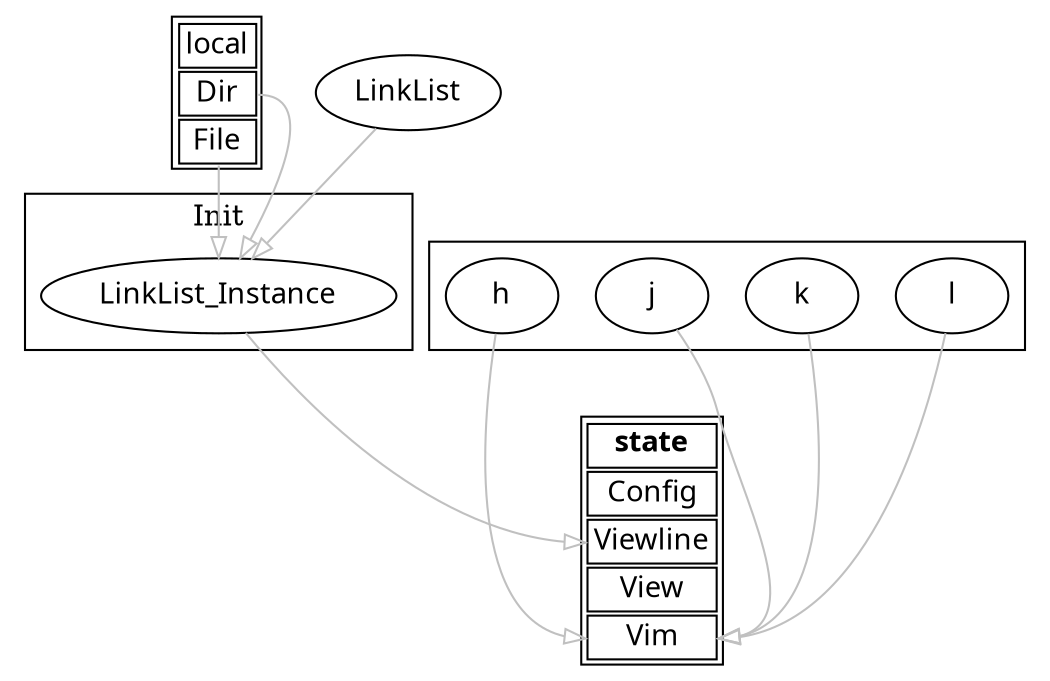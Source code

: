
digraph View {

    //node [color=gray,shape=box,fontname="Source Code Variable ExtraLight Italic"];
    //node [fontname="98WB-1"];
    node [fontname="优设好身体"];
    edge [color=gray arrowhead = "empty" fontname="Source Code Variable ExtraLight Italic"]

    local [
        shape = plaintext
        label =<
        <table border='1' cellborder='1'>
            <tr><td colspan="1">local</td></tr>
             <tr>
             <td port='port_one'>Dir</td>
            </tr>
             <tr>
             <td port='port_two'>File</td>
            </tr>
        </table>
        >
    ];
    state [
        shape = plaintext
        label =<
        <table border='1' cellborder='1'>
            <tr><td  colspan="1"><b>state</b></td></tr>
             <tr>
             <td port='port_one'>Config</td>
            </tr>
             <tr>
             <td port='port_two'>Viewline</td>
            </tr>
             <tr>
             <td port='port_three'>View</td>
            </tr>
             <tr>
             <td port='port_four'>Vim</td>
            </tr>
        </table>
        >
    ];
    subgraph cluster_vim{
        l;
        k;
        j;
        h;
    }
    h -> state:port_four
    j -> state:port_four
    k -> state:port_four
    l -> state:port_four
    subgraph cluster_init{
        label = "Init";
        LinkList_Instance ;
    }


    // subgraph cluster_p{
    subgraph cluster_datastructure{
        // label="ad";
        LinkList
        pos = "1,2!"
    }
    { rank=same; LinkList };
    LinkList -> LinkList_Instance;
    {LinkList_Instance} -> state:port_two;

    local:port_one -> LinkList_Instance;
    local:port_two -> LinkList_Instance;
}
